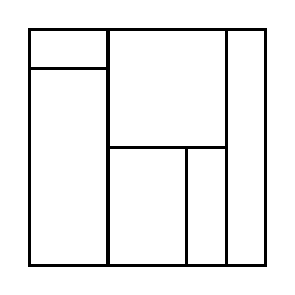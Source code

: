 \begin{tikzpicture}[very thick, scale=.5]
    \draw (0,5) rectangle (2,6);
    \draw (0,0) rectangle (2,5);
    \draw (2,3) rectangle (5,6);
    \draw (2,0) rectangle (4,3);
    \draw (4,0) rectangle (5,3);
    \draw (5,0) rectangle (6,6);
\end{tikzpicture}
